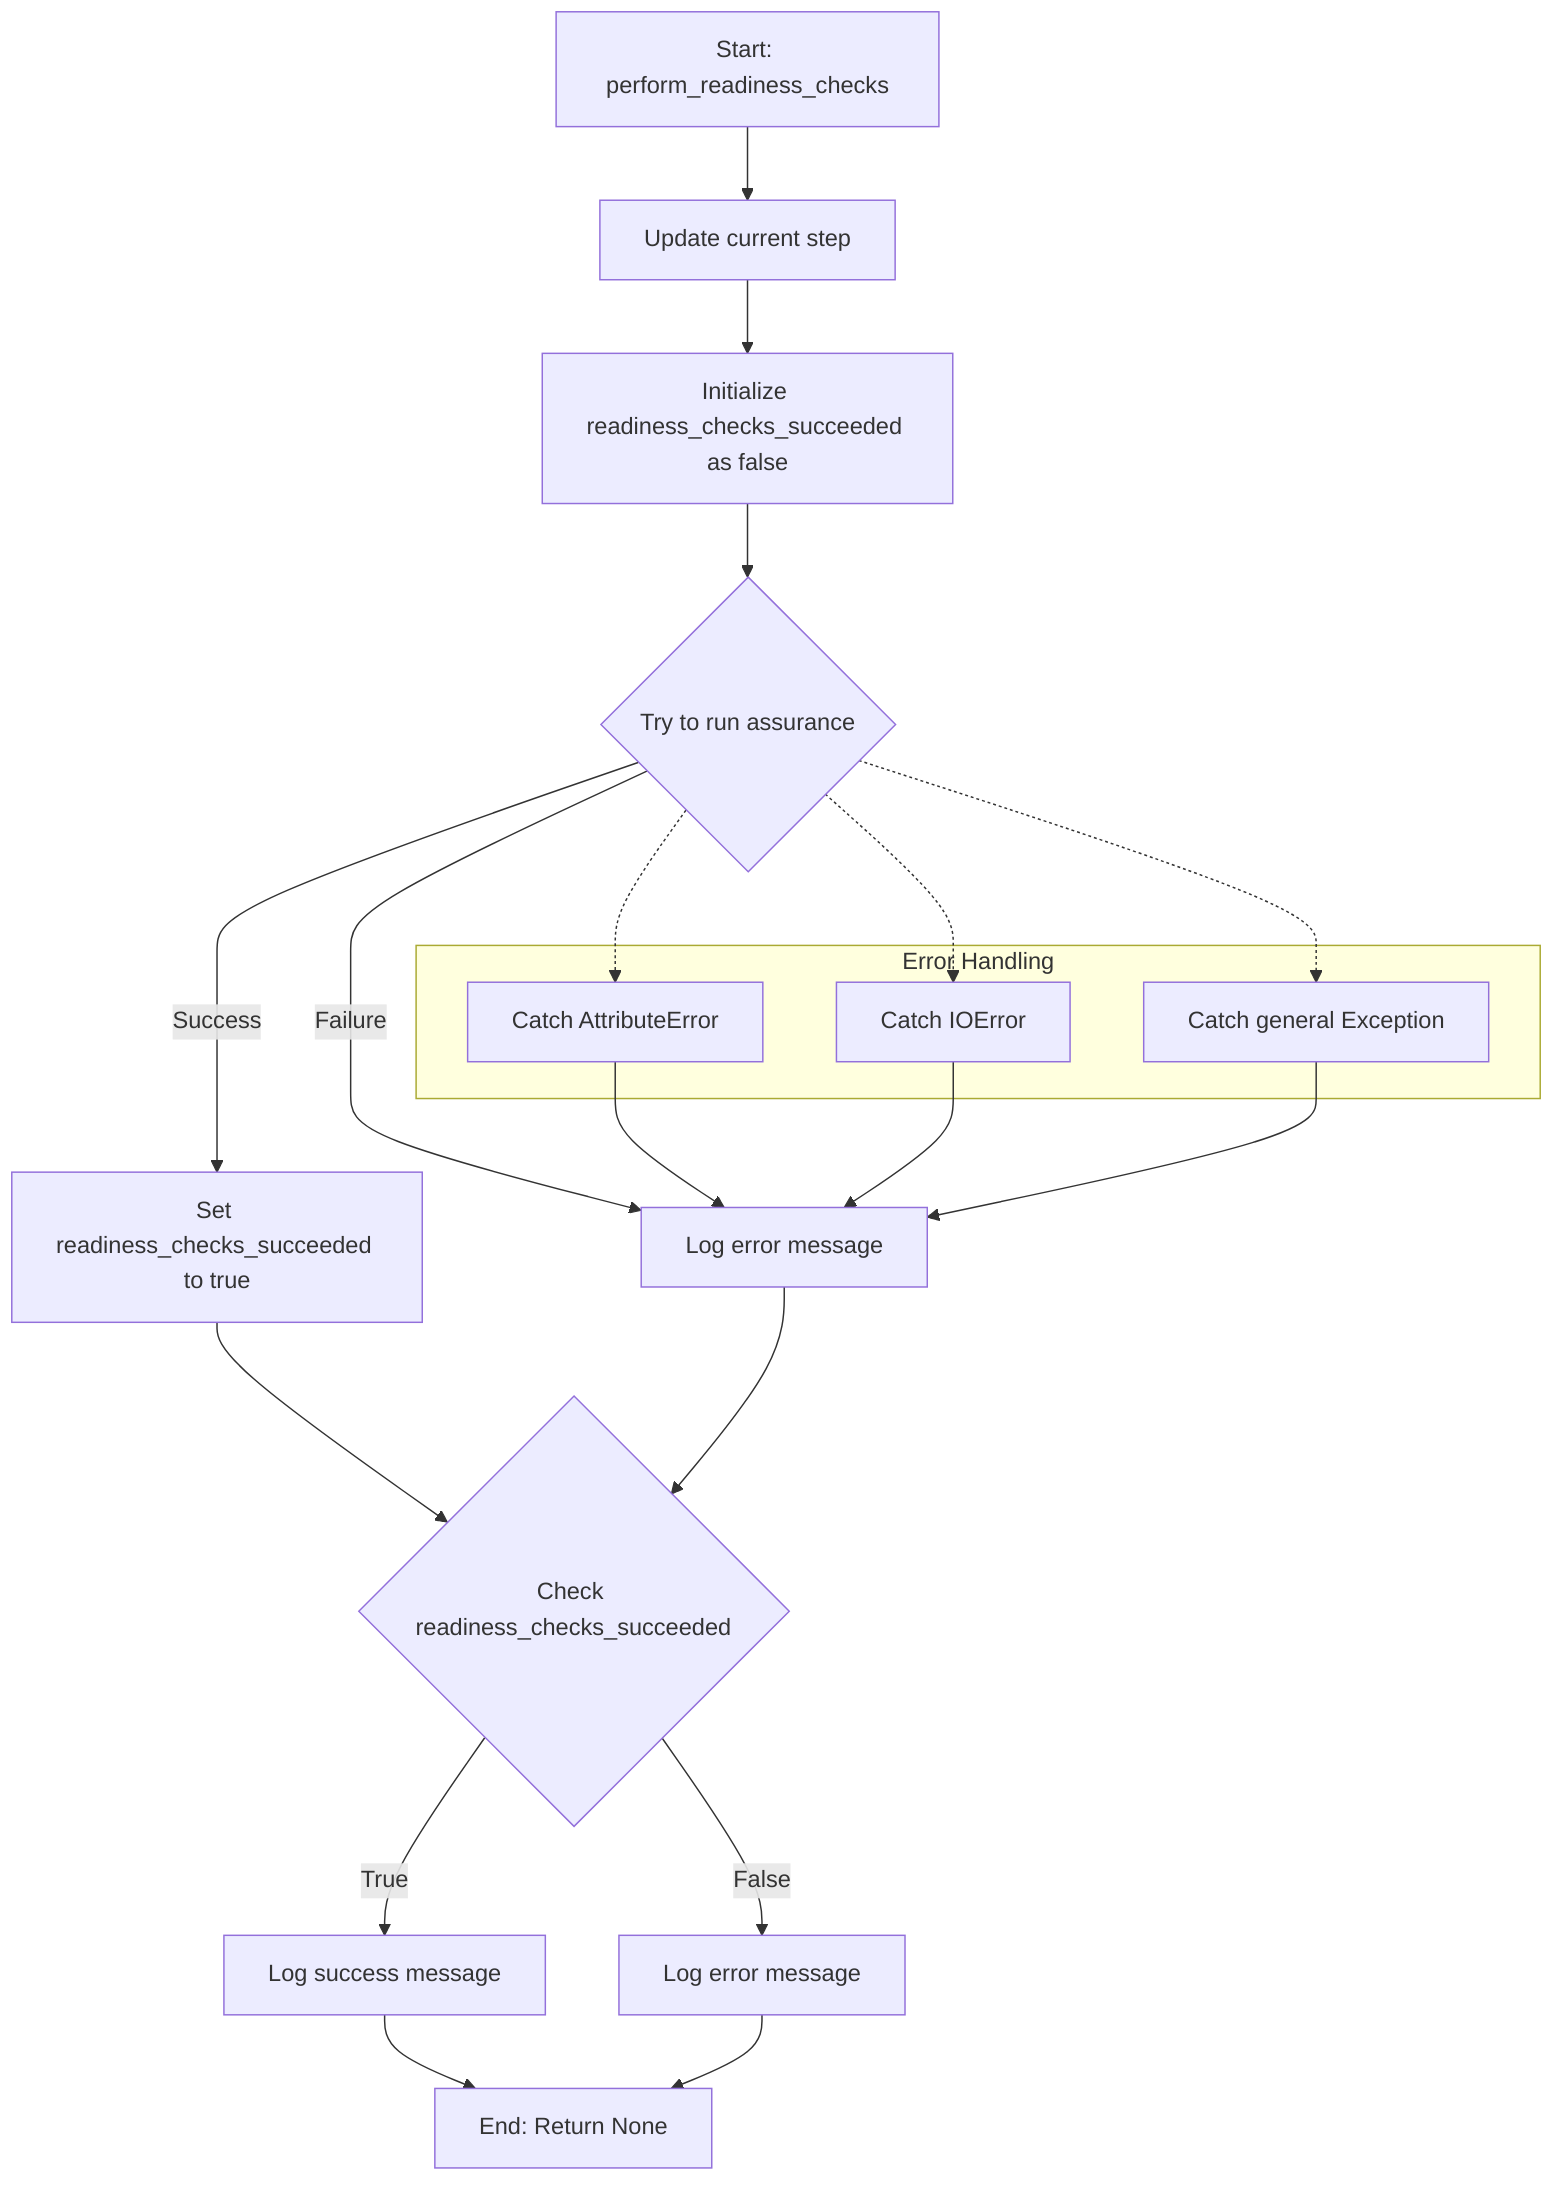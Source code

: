 flowchart TD
    A[Start: perform_readiness_checks] --> B[Update current step]
    B --> C[Initialize readiness_checks_succeeded as false]
    C --> D{Try to run assurance}
    D -->|Success| E[Set readiness_checks_succeeded to true]
    D -->|Failure| F[Log error message]
    E --> G{Check readiness_checks_succeeded}
    F --> G
    G -->|True| H[Log success message]
    G -->|False| I[Log error message]
    H --> J[End: Return None]
    I --> J

    subgraph Error Handling
        K[Catch AttributeError]
        L[Catch IOError]
        M[Catch general Exception]
    end

    D -.-> K
    D -.-> L
    D -.-> M
    K --> F
    L --> F
    M --> F